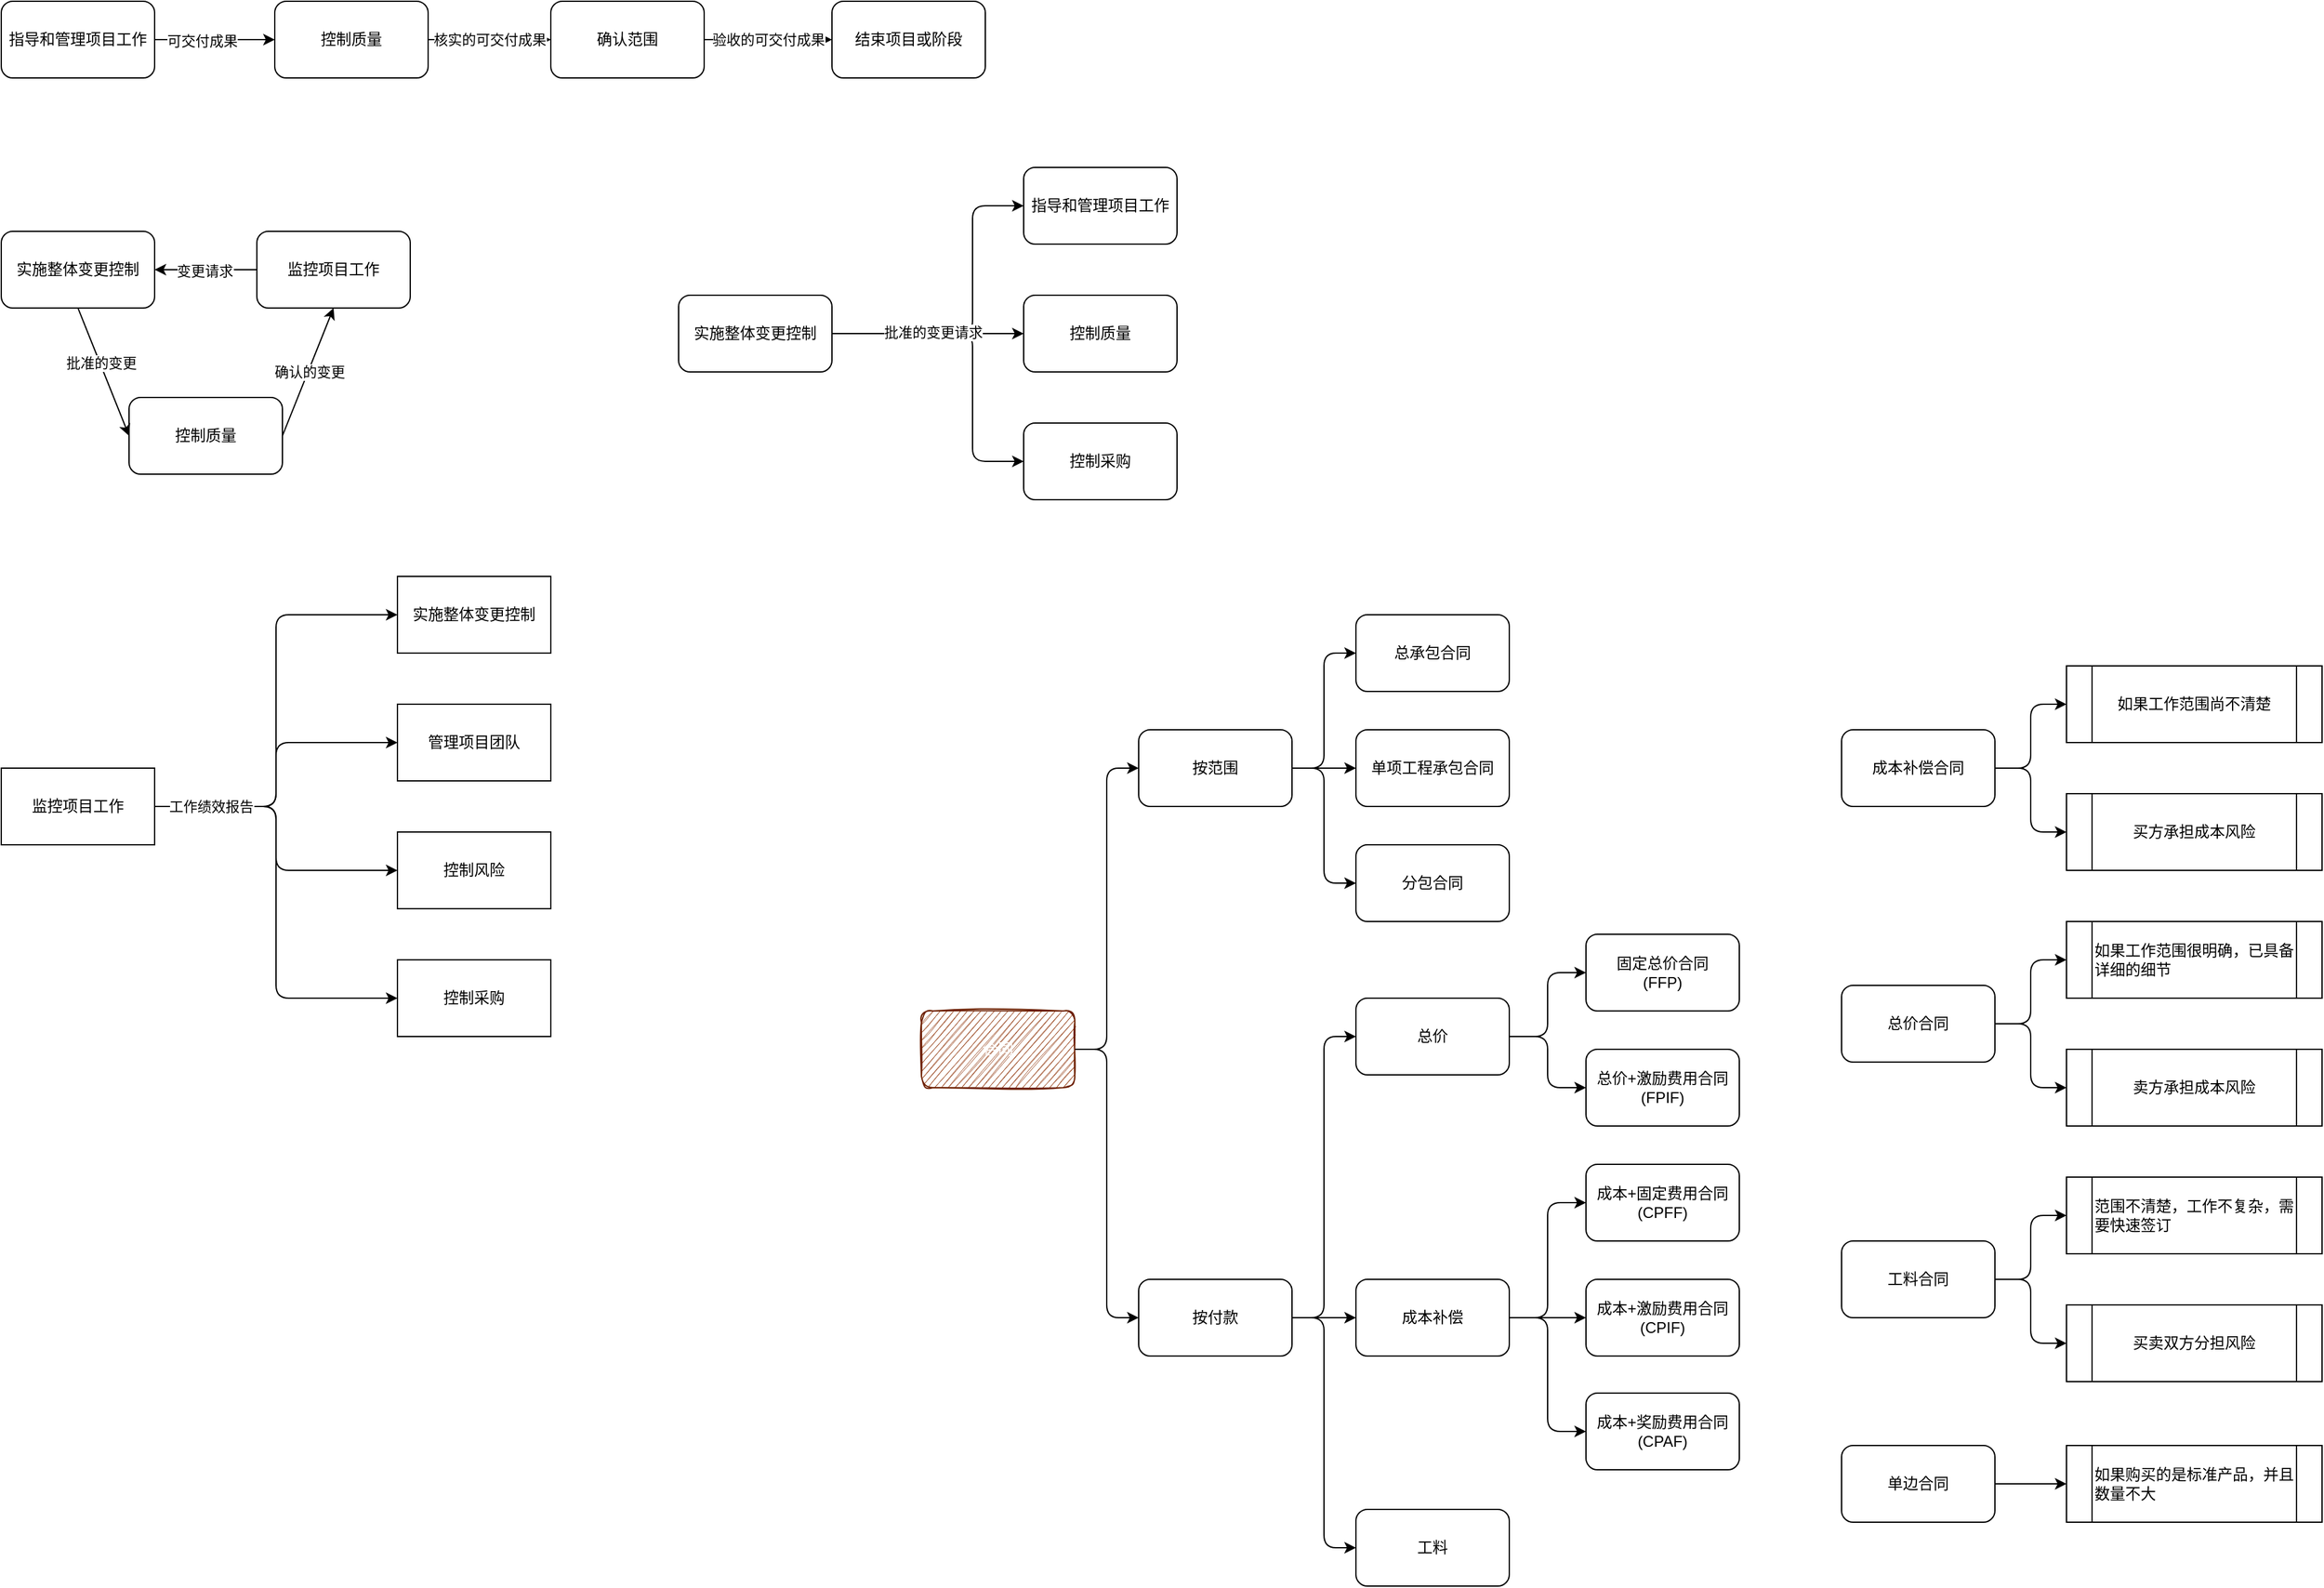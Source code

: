<mxfile>
    <diagram id="iVscjCF53jSntFp0XOt4" name="Page-1">
        <mxGraphModel dx="2829" dy="2329" grid="1" gridSize="10" guides="1" tooltips="1" connect="1" arrows="1" fold="1" page="1" pageScale="1" pageWidth="827" pageHeight="1169" math="0" shadow="0">
            <root>
                <mxCell id="0"/>
                <mxCell id="1" parent="0"/>
                <mxCell id="29" value="" style="group" parent="1" vertex="1" connectable="0">
                    <mxGeometry x="80" y="540" width="430" height="360" as="geometry"/>
                </mxCell>
                <mxCell id="19" value="监控项目工作" style="rounded=0;whiteSpace=wrap;html=1;" parent="29" vertex="1">
                    <mxGeometry y="150" width="120" height="60" as="geometry"/>
                </mxCell>
                <mxCell id="20" value="实施整体变更控制" style="rounded=0;whiteSpace=wrap;html=1;" parent="29" vertex="1">
                    <mxGeometry x="310" width="120" height="60" as="geometry"/>
                </mxCell>
                <mxCell id="24" style="edgeStyle=orthogonalEdgeStyle;html=1;exitX=1;exitY=0.5;exitDx=0;exitDy=0;entryX=0;entryY=0.5;entryDx=0;entryDy=0;" parent="29" source="19" target="20" edge="1">
                    <mxGeometry relative="1" as="geometry"/>
                </mxCell>
                <mxCell id="21" value="管理项目团队" style="rounded=0;whiteSpace=wrap;html=1;" parent="29" vertex="1">
                    <mxGeometry x="310" y="100" width="120" height="60" as="geometry"/>
                </mxCell>
                <mxCell id="25" style="edgeStyle=orthogonalEdgeStyle;html=1;exitX=1;exitY=0.5;exitDx=0;exitDy=0;entryX=0;entryY=0.5;entryDx=0;entryDy=0;" parent="29" source="19" target="21" edge="1">
                    <mxGeometry relative="1" as="geometry"/>
                </mxCell>
                <mxCell id="22" value="控制风险" style="rounded=0;whiteSpace=wrap;html=1;" parent="29" vertex="1">
                    <mxGeometry x="310" y="200" width="120" height="60" as="geometry"/>
                </mxCell>
                <mxCell id="26" style="edgeStyle=orthogonalEdgeStyle;html=1;exitX=1;exitY=0.5;exitDx=0;exitDy=0;entryX=0;entryY=0.5;entryDx=0;entryDy=0;" parent="29" source="19" target="22" edge="1">
                    <mxGeometry relative="1" as="geometry"/>
                </mxCell>
                <mxCell id="23" value="控制采购" style="rounded=0;whiteSpace=wrap;html=1;" parent="29" vertex="1">
                    <mxGeometry x="310" y="300" width="120" height="60" as="geometry"/>
                </mxCell>
                <mxCell id="27" style="edgeStyle=orthogonalEdgeStyle;html=1;exitX=1;exitY=0.5;exitDx=0;exitDy=0;entryX=0;entryY=0.5;entryDx=0;entryDy=0;" parent="29" source="19" target="23" edge="1">
                    <mxGeometry relative="1" as="geometry"/>
                </mxCell>
                <mxCell id="28" value="工作绩效报告" style="edgeLabel;html=1;align=center;verticalAlign=middle;resizable=0;points=[];" parent="27" vertex="1" connectable="0">
                    <mxGeometry x="-0.743" relative="1" as="geometry">
                        <mxPoint as="offset"/>
                    </mxGeometry>
                </mxCell>
                <mxCell id="30" value="" style="group" parent="1" vertex="1" connectable="0">
                    <mxGeometry x="80" y="270" width="320" height="190" as="geometry"/>
                </mxCell>
                <mxCell id="10" value="控制质量&lt;span style=&quot;color: rgba(0 , 0 , 0 , 0) ; font-family: monospace ; font-size: 0px&quot;&gt;%3CmxGraphModel%3E%3Croot%3E%3CmxCell%20id%3D%220%22%2F%3E%3CmxCell%20id%3D%221%22%20parent%3D%220%22%2F%3E%3CmxCell%20id%3D%222%22%20value%3D%22%E6%8C%87%E5%AF%BC%E5%92%8C%E7%AE%A1%E7%90%86%E9%A1%B9%E7%9B%AE%E5%B7%A5%E4%BD%9C%22%20style%3D%22rounded%3D1%3BwhiteSpace%3Dwrap%3Bhtml%3D1%3B%22%20vertex%3D%221%22%20parent%3D%221%22%3E%3CmxGeometry%20x%3D%2280%22%20y%3D%2290%22%20width%3D%22120%22%20height%3D%2260%22%20as%3D%22geometry%22%2F%3E%3C%2FmxCell%3E%3C%2Froot%3E%3C%2FmxGraphModel%3E&lt;/span&gt;" style="rounded=1;whiteSpace=wrap;html=1;" parent="30" vertex="1">
                    <mxGeometry x="100" y="130" width="120" height="60" as="geometry"/>
                </mxCell>
                <mxCell id="11" value="监控项目工作" style="rounded=1;whiteSpace=wrap;html=1;" parent="30" vertex="1">
                    <mxGeometry x="200" width="120" height="60" as="geometry"/>
                </mxCell>
                <mxCell id="13" style="edgeStyle=none;html=1;exitX=1;exitY=0.5;exitDx=0;exitDy=0;entryX=0.5;entryY=1;entryDx=0;entryDy=0;" parent="30" source="10" target="11" edge="1">
                    <mxGeometry relative="1" as="geometry"/>
                </mxCell>
                <mxCell id="16" value="确认的变更" style="edgeLabel;html=1;align=center;verticalAlign=middle;resizable=0;points=[];" parent="13" vertex="1" connectable="0">
                    <mxGeometry x="0.007" y="-1" relative="1" as="geometry">
                        <mxPoint as="offset"/>
                    </mxGeometry>
                </mxCell>
                <mxCell id="15" style="edgeStyle=none;html=1;exitX=0.5;exitY=1;exitDx=0;exitDy=0;entryX=0;entryY=0.5;entryDx=0;entryDy=0;" parent="30" source="12" target="10" edge="1">
                    <mxGeometry relative="1" as="geometry"/>
                </mxCell>
                <mxCell id="18" value="批准的变更" style="edgeLabel;html=1;align=center;verticalAlign=middle;resizable=0;points=[];" parent="15" vertex="1" connectable="0">
                    <mxGeometry x="-0.141" relative="1" as="geometry">
                        <mxPoint as="offset"/>
                    </mxGeometry>
                </mxCell>
                <mxCell id="12" value="实施整体变更控制" style="rounded=1;whiteSpace=wrap;html=1;" parent="30" vertex="1">
                    <mxGeometry width="120" height="60" as="geometry"/>
                </mxCell>
                <mxCell id="14" style="edgeStyle=none;html=1;exitX=0;exitY=0.5;exitDx=0;exitDy=0;entryX=1;entryY=0.5;entryDx=0;entryDy=0;" parent="30" source="11" target="12" edge="1">
                    <mxGeometry relative="1" as="geometry"/>
                </mxCell>
                <mxCell id="17" value="变更请求" style="edgeLabel;html=1;align=center;verticalAlign=middle;resizable=0;points=[];" parent="14" vertex="1" connectable="0">
                    <mxGeometry x="0.025" y="1" relative="1" as="geometry">
                        <mxPoint as="offset"/>
                    </mxGeometry>
                </mxCell>
                <mxCell id="31" value="" style="group" parent="1" vertex="1" connectable="0">
                    <mxGeometry x="80" y="90" width="770" height="60" as="geometry"/>
                </mxCell>
                <mxCell id="2" value="指导和管理项目工作" style="rounded=1;whiteSpace=wrap;html=1;" parent="31" vertex="1">
                    <mxGeometry width="120" height="60" as="geometry"/>
                </mxCell>
                <mxCell id="3" value="控制质量&lt;span style=&quot;color: rgba(0 , 0 , 0 , 0) ; font-family: monospace ; font-size: 0px&quot;&gt;%3CmxGraphModel%3E%3Croot%3E%3CmxCell%20id%3D%220%22%2F%3E%3CmxCell%20id%3D%221%22%20parent%3D%220%22%2F%3E%3CmxCell%20id%3D%222%22%20value%3D%22%E6%8C%87%E5%AF%BC%E5%92%8C%E7%AE%A1%E7%90%86%E9%A1%B9%E7%9B%AE%E5%B7%A5%E4%BD%9C%22%20style%3D%22rounded%3D1%3BwhiteSpace%3Dwrap%3Bhtml%3D1%3B%22%20vertex%3D%221%22%20parent%3D%221%22%3E%3CmxGeometry%20x%3D%2280%22%20y%3D%2290%22%20width%3D%22120%22%20height%3D%2260%22%20as%3D%22geometry%22%2F%3E%3C%2FmxCell%3E%3C%2Froot%3E%3C%2FmxGraphModel%3E&lt;/span&gt;" style="rounded=1;whiteSpace=wrap;html=1;" parent="31" vertex="1">
                    <mxGeometry x="214" width="120" height="60" as="geometry"/>
                </mxCell>
                <mxCell id="6" style="edgeStyle=none;html=1;exitX=1;exitY=0.5;exitDx=0;exitDy=0;entryX=0;entryY=0.5;entryDx=0;entryDy=0;" parent="31" source="2" target="3" edge="1">
                    <mxGeometry relative="1" as="geometry"/>
                </mxCell>
                <mxCell id="7" value="可交付成果" style="edgeLabel;html=1;align=center;verticalAlign=middle;resizable=0;points=[];" parent="6" vertex="1" connectable="0">
                    <mxGeometry x="-0.213" y="-1" relative="1" as="geometry">
                        <mxPoint as="offset"/>
                    </mxGeometry>
                </mxCell>
                <mxCell id="4" value="确认范围" style="rounded=1;whiteSpace=wrap;html=1;" parent="31" vertex="1">
                    <mxGeometry x="430" width="120" height="60" as="geometry"/>
                </mxCell>
                <mxCell id="8" value="核实的可交付成果" style="edgeStyle=none;html=1;exitX=1;exitY=0.5;exitDx=0;exitDy=0;entryX=0;entryY=0.5;entryDx=0;entryDy=0;" parent="31" source="3" target="4" edge="1">
                    <mxGeometry relative="1" as="geometry"/>
                </mxCell>
                <mxCell id="5" value="结束项目或阶段" style="rounded=1;whiteSpace=wrap;html=1;" parent="31" vertex="1">
                    <mxGeometry x="650" width="120" height="60" as="geometry"/>
                </mxCell>
                <mxCell id="9" value="验收的可交付成果" style="edgeStyle=none;html=1;exitX=1;exitY=0.5;exitDx=0;exitDy=0;entryX=0;entryY=0.5;entryDx=0;entryDy=0;" parent="31" source="4" target="5" edge="1">
                    <mxGeometry relative="1" as="geometry"/>
                </mxCell>
                <mxCell id="42" value="" style="group" vertex="1" connectable="0" parent="1">
                    <mxGeometry x="610" y="220" width="390" height="260" as="geometry"/>
                </mxCell>
                <mxCell id="32" value="实施整体变更控制" style="rounded=1;whiteSpace=wrap;html=1;" vertex="1" parent="42">
                    <mxGeometry y="100" width="120" height="60" as="geometry"/>
                </mxCell>
                <mxCell id="33" value="指导和管理项目工作" style="rounded=1;whiteSpace=wrap;html=1;" vertex="1" parent="42">
                    <mxGeometry x="270" width="120" height="60" as="geometry"/>
                </mxCell>
                <mxCell id="36" style="edgeStyle=orthogonalEdgeStyle;html=1;exitX=1;exitY=0.5;exitDx=0;exitDy=0;entryX=0;entryY=0.5;entryDx=0;entryDy=0;" edge="1" parent="42" source="32" target="33">
                    <mxGeometry relative="1" as="geometry">
                        <Array as="points">
                            <mxPoint x="230" y="130"/>
                            <mxPoint x="230" y="30"/>
                        </Array>
                    </mxGeometry>
                </mxCell>
                <mxCell id="34" value="控制质量" style="rounded=1;whiteSpace=wrap;html=1;" vertex="1" parent="42">
                    <mxGeometry x="270" y="100" width="120" height="60" as="geometry"/>
                </mxCell>
                <mxCell id="37" style="edgeStyle=orthogonalEdgeStyle;html=1;exitX=1;exitY=0.5;exitDx=0;exitDy=0;entryX=0;entryY=0.5;entryDx=0;entryDy=0;" edge="1" parent="42" source="32" target="34">
                    <mxGeometry relative="1" as="geometry"/>
                </mxCell>
                <mxCell id="35" value="控制采购" style="rounded=1;whiteSpace=wrap;html=1;" vertex="1" parent="42">
                    <mxGeometry x="270" y="200" width="120" height="60" as="geometry"/>
                </mxCell>
                <mxCell id="39" style="edgeStyle=orthogonalEdgeStyle;html=1;exitX=1;exitY=0.5;exitDx=0;exitDy=0;entryX=0;entryY=0.5;entryDx=0;entryDy=0;" edge="1" parent="42" source="32" target="35">
                    <mxGeometry relative="1" as="geometry">
                        <Array as="points">
                            <mxPoint x="230" y="130"/>
                            <mxPoint x="230" y="230"/>
                        </Array>
                    </mxGeometry>
                </mxCell>
                <mxCell id="41" value="批准的变更请求" style="edgeLabel;html=1;align=center;verticalAlign=middle;resizable=0;points=[];" vertex="1" connectable="0" parent="39">
                    <mxGeometry x="-0.369" y="1" relative="1" as="geometry">
                        <mxPoint as="offset"/>
                    </mxGeometry>
                </mxCell>
                <mxCell id="76" style="edgeStyle=orthogonalEdgeStyle;html=1;exitX=1;exitY=0.5;exitDx=0;exitDy=0;entryX=0;entryY=0.5;entryDx=0;entryDy=0;" edge="1" parent="1" source="43" target="44">
                    <mxGeometry relative="1" as="geometry"/>
                </mxCell>
                <mxCell id="77" style="edgeStyle=orthogonalEdgeStyle;html=1;exitX=1;exitY=0.5;exitDx=0;exitDy=0;entryX=0;entryY=0.5;entryDx=0;entryDy=0;" edge="1" parent="1" source="43" target="53">
                    <mxGeometry relative="1" as="geometry"/>
                </mxCell>
                <mxCell id="43" value="合同" style="rounded=1;whiteSpace=wrap;html=1;fillColor=#a0522d;strokeColor=#6D1F00;fontColor=#ffffff;sketch=1;" vertex="1" parent="1">
                    <mxGeometry x="800" y="880" width="120" height="60" as="geometry"/>
                </mxCell>
                <mxCell id="51" value="" style="group" vertex="1" connectable="0" parent="1">
                    <mxGeometry x="970" y="570" width="290" height="240" as="geometry"/>
                </mxCell>
                <mxCell id="44" value="按范围" style="rounded=1;whiteSpace=wrap;html=1;" vertex="1" parent="51">
                    <mxGeometry y="90" width="120" height="60" as="geometry"/>
                </mxCell>
                <mxCell id="45" value="总承包合同" style="rounded=1;whiteSpace=wrap;html=1;" vertex="1" parent="51">
                    <mxGeometry x="170" width="120" height="60" as="geometry"/>
                </mxCell>
                <mxCell id="48" style="edgeStyle=orthogonalEdgeStyle;html=1;exitX=1;exitY=0.5;exitDx=0;exitDy=0;entryX=0;entryY=0.5;entryDx=0;entryDy=0;" edge="1" parent="51" source="44" target="45">
                    <mxGeometry relative="1" as="geometry"/>
                </mxCell>
                <mxCell id="46" value="单项工程承包合同" style="rounded=1;whiteSpace=wrap;html=1;" vertex="1" parent="51">
                    <mxGeometry x="170" y="90" width="120" height="60" as="geometry"/>
                </mxCell>
                <mxCell id="49" style="edgeStyle=orthogonalEdgeStyle;html=1;exitX=1;exitY=0.5;exitDx=0;exitDy=0;entryX=0;entryY=0.5;entryDx=0;entryDy=0;" edge="1" parent="51" source="44" target="46">
                    <mxGeometry relative="1" as="geometry"/>
                </mxCell>
                <mxCell id="47" value="分包合同" style="rounded=1;whiteSpace=wrap;html=1;" vertex="1" parent="51">
                    <mxGeometry x="170" y="180" width="120" height="60" as="geometry"/>
                </mxCell>
                <mxCell id="50" style="edgeStyle=orthogonalEdgeStyle;html=1;exitX=1;exitY=0.5;exitDx=0;exitDy=0;entryX=0;entryY=0.5;entryDx=0;entryDy=0;" edge="1" parent="51" source="44" target="47">
                    <mxGeometry relative="1" as="geometry"/>
                </mxCell>
                <mxCell id="75" value="" style="group" vertex="1" connectable="0" parent="1">
                    <mxGeometry x="970" y="820" width="470" height="510" as="geometry"/>
                </mxCell>
                <mxCell id="53" value="按付款" style="rounded=1;whiteSpace=wrap;html=1;" vertex="1" parent="75">
                    <mxGeometry y="270" width="120" height="60" as="geometry"/>
                </mxCell>
                <mxCell id="54" value="总价" style="rounded=1;whiteSpace=wrap;html=1;" vertex="1" parent="75">
                    <mxGeometry x="170" y="50" width="120" height="60" as="geometry"/>
                </mxCell>
                <mxCell id="55" style="edgeStyle=orthogonalEdgeStyle;html=1;exitX=1;exitY=0.5;exitDx=0;exitDy=0;entryX=0;entryY=0.5;entryDx=0;entryDy=0;" edge="1" parent="75" source="53" target="54">
                    <mxGeometry y="30" as="geometry"/>
                </mxCell>
                <mxCell id="56" value="成本补偿" style="rounded=1;whiteSpace=wrap;html=1;" vertex="1" parent="75">
                    <mxGeometry x="170" y="270" width="120" height="60" as="geometry"/>
                </mxCell>
                <mxCell id="57" style="edgeStyle=orthogonalEdgeStyle;html=1;exitX=1;exitY=0.5;exitDx=0;exitDy=0;entryX=0;entryY=0.5;entryDx=0;entryDy=0;" edge="1" parent="75" source="53" target="56">
                    <mxGeometry y="30" as="geometry"/>
                </mxCell>
                <mxCell id="60" value="固定总价合同&lt;br&gt;(FFP)" style="rounded=1;whiteSpace=wrap;html=1;" vertex="1" parent="75">
                    <mxGeometry x="350" width="120" height="60" as="geometry"/>
                </mxCell>
                <mxCell id="65" style="edgeStyle=orthogonalEdgeStyle;html=1;exitX=1;exitY=0.5;exitDx=0;exitDy=0;entryX=0;entryY=0.5;entryDx=0;entryDy=0;" edge="1" parent="75" source="54" target="60">
                    <mxGeometry as="geometry"/>
                </mxCell>
                <mxCell id="61" value="总价+激励费用合同(FPIF)" style="rounded=1;whiteSpace=wrap;html=1;" vertex="1" parent="75">
                    <mxGeometry x="350" y="90" width="120" height="60" as="geometry"/>
                </mxCell>
                <mxCell id="66" style="edgeStyle=orthogonalEdgeStyle;html=1;exitX=1;exitY=0.5;exitDx=0;exitDy=0;entryX=0;entryY=0.5;entryDx=0;entryDy=0;" edge="1" parent="75" source="54" target="61">
                    <mxGeometry as="geometry"/>
                </mxCell>
                <mxCell id="62" value="成本+固定费用合同&lt;br&gt;(CPFF)" style="rounded=1;whiteSpace=wrap;html=1;" vertex="1" parent="75">
                    <mxGeometry x="350" y="180" width="120" height="60" as="geometry"/>
                </mxCell>
                <mxCell id="67" style="edgeStyle=orthogonalEdgeStyle;html=1;exitX=1;exitY=0.5;exitDx=0;exitDy=0;entryX=0;entryY=0.5;entryDx=0;entryDy=0;" edge="1" parent="75" source="56" target="62">
                    <mxGeometry as="geometry"/>
                </mxCell>
                <mxCell id="63" value="成本+激励费用合同&lt;br&gt;(CPIF)" style="rounded=1;whiteSpace=wrap;html=1;" vertex="1" parent="75">
                    <mxGeometry x="350" y="270" width="120" height="60" as="geometry"/>
                </mxCell>
                <mxCell id="64" value="成本+奖励费用合同&lt;br&gt;(CPAF)" style="rounded=1;whiteSpace=wrap;html=1;" vertex="1" parent="75">
                    <mxGeometry x="350" y="359" width="120" height="60" as="geometry"/>
                </mxCell>
                <mxCell id="68" style="edgeStyle=orthogonalEdgeStyle;html=1;exitX=1;exitY=0.5;exitDx=0;exitDy=0;entryX=0;entryY=0.5;entryDx=0;entryDy=0;" edge="1" parent="75" source="56" target="63">
                    <mxGeometry as="geometry"/>
                </mxCell>
                <mxCell id="69" style="edgeStyle=orthogonalEdgeStyle;html=1;exitX=1;exitY=0.5;exitDx=0;exitDy=0;entryX=0;entryY=0.5;entryDx=0;entryDy=0;" edge="1" parent="75" source="56" target="64">
                    <mxGeometry as="geometry"/>
                </mxCell>
                <mxCell id="73" value="工料" style="rounded=1;whiteSpace=wrap;html=1;" vertex="1" parent="75">
                    <mxGeometry x="170" y="450" width="120" height="60" as="geometry"/>
                </mxCell>
                <mxCell id="74" style="edgeStyle=orthogonalEdgeStyle;html=1;exitX=1;exitY=0.5;exitDx=0;exitDy=0;entryX=0;entryY=0.5;entryDx=0;entryDy=0;" edge="1" parent="75" source="53" target="73">
                    <mxGeometry relative="1" as="geometry"/>
                </mxCell>
                <mxCell id="100" value="" style="group" vertex="1" connectable="0" parent="1">
                    <mxGeometry x="1520" y="610" width="376" height="670" as="geometry"/>
                </mxCell>
                <mxCell id="79" value="成本补偿合同" style="rounded=1;whiteSpace=wrap;html=1;sketch=0;" vertex="1" parent="100">
                    <mxGeometry y="50" width="120" height="60" as="geometry"/>
                </mxCell>
                <mxCell id="81" value="如果工作范围尚不清楚" style="shape=process;whiteSpace=wrap;html=1;backgroundOutline=1;sketch=0;" vertex="1" parent="100">
                    <mxGeometry x="176" width="200" height="60" as="geometry"/>
                </mxCell>
                <mxCell id="83" style="edgeStyle=orthogonalEdgeStyle;html=1;exitX=1;exitY=0.5;exitDx=0;exitDy=0;entryX=0;entryY=0.5;entryDx=0;entryDy=0;" edge="1" parent="100" source="79" target="81">
                    <mxGeometry relative="1" as="geometry"/>
                </mxCell>
                <mxCell id="82" value="买方承担成本风险" style="shape=process;whiteSpace=wrap;html=1;backgroundOutline=1;sketch=0;" vertex="1" parent="100">
                    <mxGeometry x="176" y="100" width="200" height="60" as="geometry"/>
                </mxCell>
                <mxCell id="84" style="edgeStyle=orthogonalEdgeStyle;html=1;exitX=1;exitY=0.5;exitDx=0;exitDy=0;entryX=0;entryY=0.5;entryDx=0;entryDy=0;" edge="1" parent="100" source="79" target="82">
                    <mxGeometry relative="1" as="geometry"/>
                </mxCell>
                <mxCell id="87" value="总价合同" style="rounded=1;whiteSpace=wrap;html=1;sketch=0;" vertex="1" parent="100">
                    <mxGeometry y="250" width="120" height="60" as="geometry"/>
                </mxCell>
                <mxCell id="88" value="如果工作范围很明确，已具备详细的细节" style="shape=process;whiteSpace=wrap;html=1;backgroundOutline=1;sketch=0;align=left;" vertex="1" parent="100">
                    <mxGeometry x="176" y="200" width="200" height="60" as="geometry"/>
                </mxCell>
                <mxCell id="90" style="edgeStyle=orthogonalEdgeStyle;html=1;exitX=1;exitY=0.5;exitDx=0;exitDy=0;entryX=0;entryY=0.5;entryDx=0;entryDy=0;" edge="1" parent="100" source="87" target="88">
                    <mxGeometry relative="1" as="geometry"/>
                </mxCell>
                <mxCell id="89" value="卖方承担成本风险" style="shape=process;whiteSpace=wrap;html=1;backgroundOutline=1;sketch=0;" vertex="1" parent="100">
                    <mxGeometry x="176" y="300" width="200" height="60" as="geometry"/>
                </mxCell>
                <mxCell id="91" style="edgeStyle=orthogonalEdgeStyle;html=1;exitX=1;exitY=0.5;exitDx=0;exitDy=0;entryX=0;entryY=0.5;entryDx=0;entryDy=0;" edge="1" parent="100" source="87" target="89">
                    <mxGeometry relative="1" as="geometry"/>
                </mxCell>
                <mxCell id="92" value="工料合同" style="rounded=1;whiteSpace=wrap;html=1;sketch=0;" vertex="1" parent="100">
                    <mxGeometry y="450" width="120" height="60" as="geometry"/>
                </mxCell>
                <mxCell id="93" value="范围不清楚，工作不复杂，需要快速签订" style="shape=process;whiteSpace=wrap;html=1;backgroundOutline=1;sketch=0;align=left;" vertex="1" parent="100">
                    <mxGeometry x="176" y="400" width="200" height="60" as="geometry"/>
                </mxCell>
                <mxCell id="95" style="edgeStyle=orthogonalEdgeStyle;html=1;exitX=1;exitY=0.5;exitDx=0;exitDy=0;entryX=0;entryY=0.5;entryDx=0;entryDy=0;" edge="1" parent="100" source="92" target="93">
                    <mxGeometry relative="1" as="geometry"/>
                </mxCell>
                <mxCell id="94" value="买卖双方分担风险" style="shape=process;whiteSpace=wrap;html=1;backgroundOutline=1;sketch=0;" vertex="1" parent="100">
                    <mxGeometry x="176" y="500" width="200" height="60" as="geometry"/>
                </mxCell>
                <mxCell id="96" style="edgeStyle=orthogonalEdgeStyle;html=1;exitX=1;exitY=0.5;exitDx=0;exitDy=0;entryX=0;entryY=0.5;entryDx=0;entryDy=0;" edge="1" parent="100" source="92" target="94">
                    <mxGeometry relative="1" as="geometry"/>
                </mxCell>
                <mxCell id="97" value="单边合同" style="rounded=1;whiteSpace=wrap;html=1;sketch=0;" vertex="1" parent="100">
                    <mxGeometry y="610" width="120" height="60" as="geometry"/>
                </mxCell>
                <mxCell id="98" value="如果购买的是标准产品，并且数量不大" style="shape=process;whiteSpace=wrap;html=1;backgroundOutline=1;sketch=0;align=left;" vertex="1" parent="100">
                    <mxGeometry x="176" y="610" width="200" height="60" as="geometry"/>
                </mxCell>
                <mxCell id="99" style="edgeStyle=orthogonalEdgeStyle;html=1;exitX=1;exitY=0.5;exitDx=0;exitDy=0;entryX=0;entryY=0.5;entryDx=0;entryDy=0;" edge="1" parent="100" source="97" target="98">
                    <mxGeometry relative="1" as="geometry"/>
                </mxCell>
            </root>
        </mxGraphModel>
    </diagram>
</mxfile>
